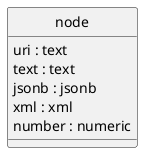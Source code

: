 @startuml uml
skinparam monochrome true
skinparam linetype ortho
hide circle

entity node {
  uri : text
  text : text
  jsonb : jsonb
  xml : xml
  number : numeric
}

@enduml
